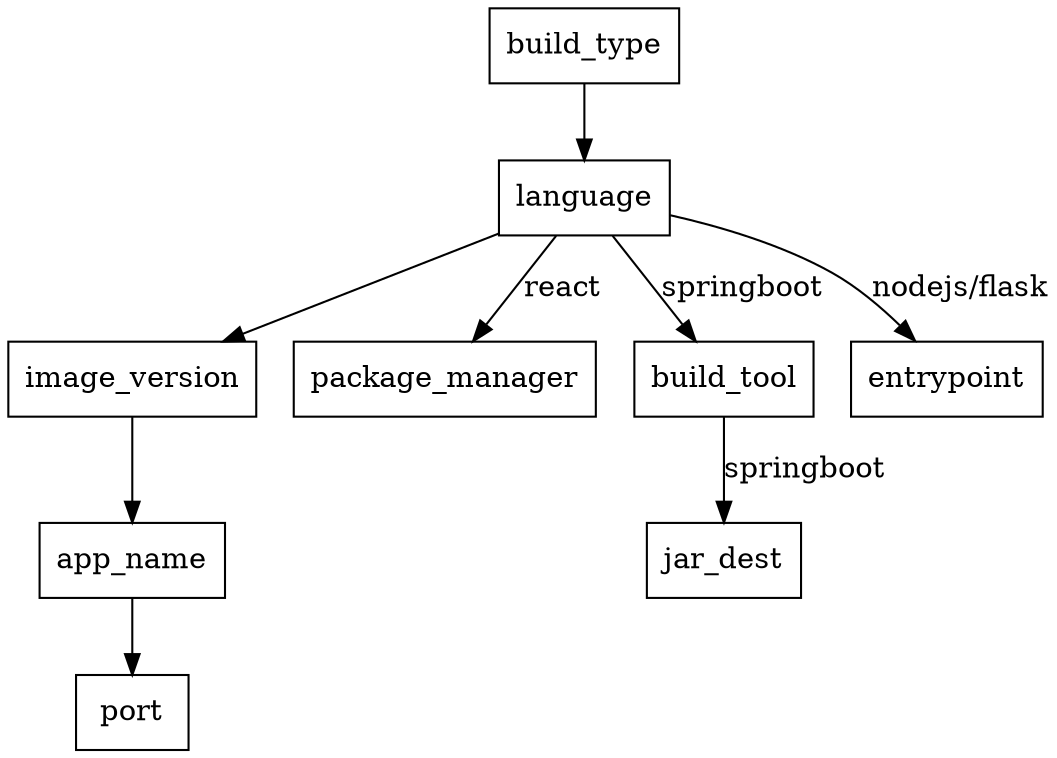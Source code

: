 digraph DockerfileForm {
    rankdir=TB;
    node [shape=box];

    build_type -> language;
    language -> image_version;
    image_version -> app_name;
    app_name -> port;

    language -> package_manager [label="react"];
    language -> build_tool [label="springboot"];
    build_tool -> jar_dest [label="springboot"];

    language -> entrypoint [label="nodejs/flask"];
}

